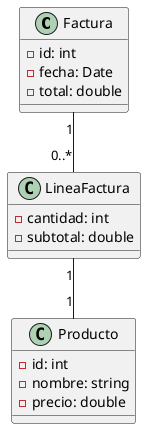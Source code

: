 @startuml
class Factura {
  -id: int
  -fecha: Date
  -total: double
}

class Producto {
  -id: int
  -nombre: string
  -precio: double
}

class LineaFactura {
  -cantidad: int
  -subtotal: double
}

Factura "1" -- "0..*" LineaFactura
LineaFactura "1" -- "1" Producto
@enduml
